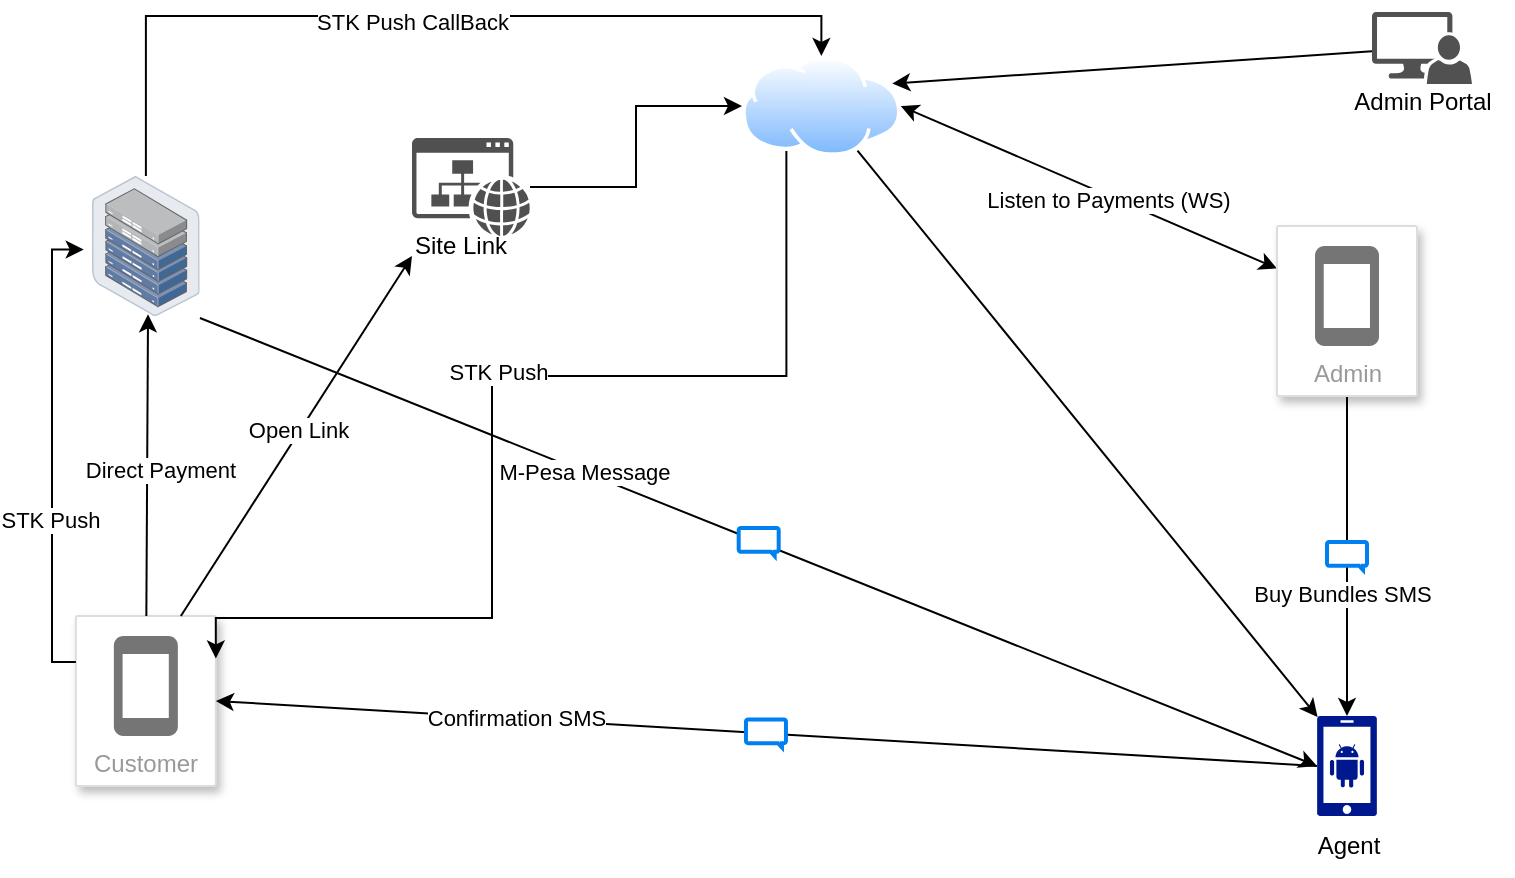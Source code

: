 <mxfile version="24.7.6">
  <diagram name="Page-1" id="izLVnv7lBoGsd2MbyICW">
    <mxGraphModel dx="765" dy="418" grid="1" gridSize="10" guides="1" tooltips="1" connect="1" arrows="1" fold="1" page="1" pageScale="1" pageWidth="850" pageHeight="1100" math="0" shadow="0">
      <root>
        <mxCell id="0" />
        <mxCell id="1" parent="0" />
        <mxCell id="lsS754e5FoWiEUBsbKIs-1" value="" style="image;aspect=fixed;perimeter=ellipsePerimeter;html=1;align=center;shadow=0;dashed=0;spacingTop=3;image=img/lib/active_directory/internet_cloud.svg;" parent="1" vertex="1">
          <mxGeometry x="385" y="40" width="79.37" height="50" as="geometry" />
        </mxCell>
        <mxCell id="lsS754e5FoWiEUBsbKIs-7" value="Customer" style="strokeColor=#dddddd;shadow=1;strokeWidth=1;rounded=1;absoluteArcSize=1;arcSize=2;labelPosition=center;verticalLabelPosition=middle;align=center;verticalAlign=bottom;spacingLeft=0;fontColor=#999999;fontSize=12;whiteSpace=wrap;spacingBottom=2;html=1;" parent="1" vertex="1">
          <mxGeometry x="51.93" y="320" width="70" height="85" as="geometry" />
        </mxCell>
        <mxCell id="lsS754e5FoWiEUBsbKIs-8" value="" style="sketch=0;dashed=0;connectable=0;html=1;fillColor=#757575;strokeColor=none;shape=mxgraph.gcp2.phone;part=1;" parent="lsS754e5FoWiEUBsbKIs-7" vertex="1">
          <mxGeometry x="0.5" width="32" height="50" relative="1" as="geometry">
            <mxPoint x="-16" y="10" as="offset" />
          </mxGeometry>
        </mxCell>
        <mxCell id="lsS754e5FoWiEUBsbKIs-20" style="rounded=0;orthogonalLoop=1;jettySize=auto;html=1;entryX=1;entryY=0.25;entryDx=0;entryDy=0;" parent="1" source="lsS754e5FoWiEUBsbKIs-11" target="lsS754e5FoWiEUBsbKIs-1" edge="1">
          <mxGeometry relative="1" as="geometry" />
        </mxCell>
        <mxCell id="lsS754e5FoWiEUBsbKIs-17" value="" style="endArrow=classic;startArrow=classic;html=1;rounded=0;entryX=0;entryY=0.25;entryDx=0;entryDy=0;exitX=1;exitY=0.5;exitDx=0;exitDy=0;" parent="1" source="lsS754e5FoWiEUBsbKIs-1" target="DG5qp-f84GWuBGF_UOD1-55" edge="1">
          <mxGeometry width="50" height="50" relative="1" as="geometry">
            <mxPoint x="400" y="190" as="sourcePoint" />
            <mxPoint x="582.5" y="142.5" as="targetPoint" />
          </mxGeometry>
        </mxCell>
        <mxCell id="DG5qp-f84GWuBGF_UOD1-77" value="Listen to Payments (WS)" style="edgeLabel;html=1;align=center;verticalAlign=middle;resizable=0;points=[];" vertex="1" connectable="0" parent="lsS754e5FoWiEUBsbKIs-17">
          <mxGeometry x="0.112" y="-2" relative="1" as="geometry">
            <mxPoint as="offset" />
          </mxGeometry>
        </mxCell>
        <mxCell id="DG5qp-f84GWuBGF_UOD1-15" value="" style="endArrow=classic;html=1;rounded=0;entryX=0.52;entryY=0.988;entryDx=0;entryDy=0;entryPerimeter=0;" edge="1" parent="1" source="lsS754e5FoWiEUBsbKIs-7" target="DG5qp-f84GWuBGF_UOD1-19">
          <mxGeometry relative="1" as="geometry">
            <mxPoint x="83.87" y="260" as="sourcePoint" />
            <mxPoint x="90" y="170" as="targetPoint" />
          </mxGeometry>
        </mxCell>
        <mxCell id="DG5qp-f84GWuBGF_UOD1-46" value="Direct Payment" style="edgeLabel;html=1;align=center;verticalAlign=middle;resizable=0;points=[];" vertex="1" connectable="0" parent="DG5qp-f84GWuBGF_UOD1-15">
          <mxGeometry x="-0.034" y="-6" relative="1" as="geometry">
            <mxPoint as="offset" />
          </mxGeometry>
        </mxCell>
        <mxCell id="DG5qp-f84GWuBGF_UOD1-71" style="edgeStyle=orthogonalEdgeStyle;rounded=0;orthogonalLoop=1;jettySize=auto;html=1;entryX=0.5;entryY=0;entryDx=0;entryDy=0;" edge="1" parent="1" source="DG5qp-f84GWuBGF_UOD1-19" target="lsS754e5FoWiEUBsbKIs-1">
          <mxGeometry relative="1" as="geometry">
            <Array as="points">
              <mxPoint x="87" y="20" />
              <mxPoint x="425" y="20" />
            </Array>
          </mxGeometry>
        </mxCell>
        <mxCell id="DG5qp-f84GWuBGF_UOD1-74" value="STK Push CallBack" style="edgeLabel;html=1;align=center;verticalAlign=middle;resizable=0;points=[];" vertex="1" connectable="0" parent="DG5qp-f84GWuBGF_UOD1-71">
          <mxGeometry x="-0.027" y="-3" relative="1" as="geometry">
            <mxPoint as="offset" />
          </mxGeometry>
        </mxCell>
        <mxCell id="DG5qp-f84GWuBGF_UOD1-19" value="" style="image;points=[];aspect=fixed;html=1;align=center;shadow=0;dashed=0;image=img/lib/allied_telesis/storage/Datacenter_Server_Half_Rack_ToR.svg;" vertex="1" parent="1">
          <mxGeometry x="60" y="100" width="53.87" height="70" as="geometry" />
        </mxCell>
        <mxCell id="DG5qp-f84GWuBGF_UOD1-23" value="" style="endArrow=classic;html=1;rounded=0;entryX=1;entryY=0.5;entryDx=0;entryDy=0;exitX=0;exitY=0.5;exitDx=0;exitDy=0;exitPerimeter=0;" edge="1" parent="1" source="lsS754e5FoWiEUBsbKIs-5" target="lsS754e5FoWiEUBsbKIs-7">
          <mxGeometry relative="1" as="geometry">
            <mxPoint x="113.87" y="219" as="sourcePoint" />
            <mxPoint x="584.87" y="386" as="targetPoint" />
          </mxGeometry>
        </mxCell>
        <mxCell id="DG5qp-f84GWuBGF_UOD1-24" value="" style="shape=mxgraph.ios7.icons.message;html=1;outlineConnect=0;verticalLabelPosition=bottom;labelBackgroundColor=#ffffff;verticalAlign=top;strokeWidth=2;strokeColor=#0080F0;shadow=0;dashed=0;" vertex="1" parent="DG5qp-f84GWuBGF_UOD1-23">
          <mxGeometry width="20" height="14" relative="1" as="geometry">
            <mxPoint x="-10" y="-7" as="offset" />
          </mxGeometry>
        </mxCell>
        <mxCell id="DG5qp-f84GWuBGF_UOD1-45" value="Confirmation SMS" style="edgeLabel;html=1;align=center;verticalAlign=middle;resizable=0;points=[];" vertex="1" connectable="0" parent="DG5qp-f84GWuBGF_UOD1-23">
          <mxGeometry x="0.509" relative="1" as="geometry">
            <mxPoint x="15" as="offset" />
          </mxGeometry>
        </mxCell>
        <mxCell id="DG5qp-f84GWuBGF_UOD1-38" value="" style="endArrow=classic;html=1;rounded=0;exitX=1.002;exitY=1.014;exitDx=0;exitDy=0;exitPerimeter=0;entryX=0;entryY=0.5;entryDx=0;entryDy=0;entryPerimeter=0;" edge="1" parent="1" source="DG5qp-f84GWuBGF_UOD1-19" target="lsS754e5FoWiEUBsbKIs-5">
          <mxGeometry relative="1" as="geometry">
            <mxPoint x="591" y="280" as="sourcePoint" />
            <mxPoint x="130" y="268" as="targetPoint" />
          </mxGeometry>
        </mxCell>
        <mxCell id="DG5qp-f84GWuBGF_UOD1-39" value="" style="shape=mxgraph.ios7.icons.message;html=1;outlineConnect=0;verticalLabelPosition=bottom;labelBackgroundColor=#ffffff;verticalAlign=top;strokeWidth=2;strokeColor=#0080F0;shadow=0;dashed=0;" vertex="1" parent="DG5qp-f84GWuBGF_UOD1-38">
          <mxGeometry width="20" height="14" relative="1" as="geometry">
            <mxPoint x="-10" y="-7" as="offset" />
          </mxGeometry>
        </mxCell>
        <mxCell id="DG5qp-f84GWuBGF_UOD1-43" value="M-Pesa Message" style="edgeLabel;html=1;align=center;verticalAlign=middle;resizable=0;points=[];" vertex="1" connectable="0" parent="DG5qp-f84GWuBGF_UOD1-38">
          <mxGeometry x="-0.312" relative="1" as="geometry">
            <mxPoint as="offset" />
          </mxGeometry>
        </mxCell>
        <mxCell id="DG5qp-f84GWuBGF_UOD1-40" value="" style="endArrow=classic;html=1;rounded=0;entryX=0.5;entryY=0;entryDx=0;entryDy=0;entryPerimeter=0;exitX=0.5;exitY=1;exitDx=0;exitDy=0;" edge="1" parent="1" source="DG5qp-f84GWuBGF_UOD1-55" target="lsS754e5FoWiEUBsbKIs-5">
          <mxGeometry relative="1" as="geometry">
            <mxPoint x="630" y="210" as="sourcePoint" />
            <mxPoint x="600" y="300" as="targetPoint" />
          </mxGeometry>
        </mxCell>
        <mxCell id="DG5qp-f84GWuBGF_UOD1-41" value="" style="shape=mxgraph.ios7.icons.message;html=1;outlineConnect=0;verticalLabelPosition=bottom;labelBackgroundColor=#ffffff;verticalAlign=top;strokeWidth=2;strokeColor=#0080F0;shadow=0;dashed=0;" vertex="1" parent="DG5qp-f84GWuBGF_UOD1-40">
          <mxGeometry width="20" height="14" relative="1" as="geometry">
            <mxPoint x="-10" y="-7" as="offset" />
          </mxGeometry>
        </mxCell>
        <mxCell id="DG5qp-f84GWuBGF_UOD1-75" value="Buy Bundles SMS" style="edgeLabel;html=1;align=center;verticalAlign=middle;resizable=0;points=[];" vertex="1" connectable="0" parent="DG5qp-f84GWuBGF_UOD1-40">
          <mxGeometry x="0.234" y="-3" relative="1" as="geometry">
            <mxPoint as="offset" />
          </mxGeometry>
        </mxCell>
        <mxCell id="DG5qp-f84GWuBGF_UOD1-48" value="" style="group" vertex="1" connectable="0" parent="1">
          <mxGeometry x="662.5" y="370" width="50" height="80" as="geometry" />
        </mxCell>
        <mxCell id="lsS754e5FoWiEUBsbKIs-5" value="" style="sketch=0;aspect=fixed;pointerEvents=1;shadow=0;dashed=0;html=1;strokeColor=none;labelPosition=center;verticalLabelPosition=bottom;verticalAlign=top;align=center;fillColor=#00188D;shape=mxgraph.mscae.enterprise.android_phone" parent="DG5qp-f84GWuBGF_UOD1-48" vertex="1">
          <mxGeometry x="10" width="30" height="50" as="geometry" />
        </mxCell>
        <mxCell id="DG5qp-f84GWuBGF_UOD1-47" value="Agent" style="text;html=1;align=center;verticalAlign=middle;resizable=0;points=[];autosize=1;strokeColor=none;fillColor=none;" vertex="1" parent="DG5qp-f84GWuBGF_UOD1-48">
          <mxGeometry y="50" width="50" height="30" as="geometry" />
        </mxCell>
        <mxCell id="DG5qp-f84GWuBGF_UOD1-54" value="" style="group" vertex="1" connectable="0" parent="1">
          <mxGeometry x="637.5" y="160" width="85" height="80" as="geometry" />
        </mxCell>
        <mxCell id="DG5qp-f84GWuBGF_UOD1-55" value="Admin" style="strokeColor=#dddddd;shadow=1;strokeWidth=1;rounded=1;absoluteArcSize=1;arcSize=2;labelPosition=center;verticalLabelPosition=middle;align=center;verticalAlign=bottom;spacingLeft=0;fontColor=#999999;fontSize=12;whiteSpace=wrap;spacingBottom=2;html=1;" vertex="1" parent="DG5qp-f84GWuBGF_UOD1-54">
          <mxGeometry x="15" y="-35" width="70" height="85" as="geometry" />
        </mxCell>
        <mxCell id="DG5qp-f84GWuBGF_UOD1-56" value="" style="sketch=0;dashed=0;connectable=0;html=1;fillColor=#757575;strokeColor=none;shape=mxgraph.gcp2.phone;part=1;" vertex="1" parent="DG5qp-f84GWuBGF_UOD1-55">
          <mxGeometry x="0.5" width="32" height="50" relative="1" as="geometry">
            <mxPoint x="-16" y="10" as="offset" />
          </mxGeometry>
        </mxCell>
        <mxCell id="DG5qp-f84GWuBGF_UOD1-58" value="" style="group" vertex="1" connectable="0" parent="1">
          <mxGeometry x="680" y="18" width="90" height="60" as="geometry" />
        </mxCell>
        <mxCell id="lsS754e5FoWiEUBsbKIs-11" value="" style="sketch=0;pointerEvents=1;shadow=0;dashed=0;html=1;strokeColor=none;labelPosition=center;verticalLabelPosition=bottom;verticalAlign=top;align=center;fillColor=#515151;shape=mxgraph.mscae.system_center.admin_console" parent="DG5qp-f84GWuBGF_UOD1-58" vertex="1">
          <mxGeometry x="20" width="50" height="36" as="geometry" />
        </mxCell>
        <mxCell id="DG5qp-f84GWuBGF_UOD1-57" value="Admin Portal" style="text;html=1;align=center;verticalAlign=middle;resizable=0;points=[];autosize=1;strokeColor=none;fillColor=none;" vertex="1" parent="DG5qp-f84GWuBGF_UOD1-58">
          <mxGeometry y="30" width="90" height="30" as="geometry" />
        </mxCell>
        <mxCell id="DG5qp-f84GWuBGF_UOD1-60" value="" style="group" vertex="1" connectable="0" parent="1">
          <mxGeometry x="209" y="81" width="70" height="69" as="geometry" />
        </mxCell>
        <mxCell id="DG5qp-f84GWuBGF_UOD1-62" value="" style="group" vertex="1" connectable="0" parent="DG5qp-f84GWuBGF_UOD1-60">
          <mxGeometry width="70" height="69" as="geometry" />
        </mxCell>
        <mxCell id="DG5qp-f84GWuBGF_UOD1-63" value="" style="group" vertex="1" connectable="0" parent="DG5qp-f84GWuBGF_UOD1-62">
          <mxGeometry width="70" height="69" as="geometry" />
        </mxCell>
        <mxCell id="lsS754e5FoWiEUBsbKIs-2" value="" style="sketch=0;pointerEvents=1;shadow=0;dashed=0;html=1;strokeColor=none;fillColor=#505050;labelPosition=center;verticalLabelPosition=bottom;verticalAlign=top;outlineConnect=0;align=center;shape=mxgraph.office.concepts.website;" parent="DG5qp-f84GWuBGF_UOD1-63" vertex="1">
          <mxGeometry x="11" width="59" height="49" as="geometry" />
        </mxCell>
        <mxCell id="DG5qp-f84GWuBGF_UOD1-59" value="Site Link" style="text;html=1;align=center;verticalAlign=middle;resizable=0;points=[];autosize=1;strokeColor=none;fillColor=none;" vertex="1" parent="DG5qp-f84GWuBGF_UOD1-63">
          <mxGeometry y="39" width="70" height="30" as="geometry" />
        </mxCell>
        <mxCell id="DG5qp-f84GWuBGF_UOD1-64" style="rounded=0;orthogonalLoop=1;jettySize=auto;html=1;exitX=0.75;exitY=0;exitDx=0;exitDy=0;entryX=0.157;entryY=0.667;entryDx=0;entryDy=0;entryPerimeter=0;" edge="1" parent="1" source="lsS754e5FoWiEUBsbKIs-7" target="DG5qp-f84GWuBGF_UOD1-59">
          <mxGeometry relative="1" as="geometry" />
        </mxCell>
        <mxCell id="DG5qp-f84GWuBGF_UOD1-66" value="Open Link" style="edgeLabel;html=1;align=center;verticalAlign=middle;resizable=0;points=[];" vertex="1" connectable="0" parent="DG5qp-f84GWuBGF_UOD1-64">
          <mxGeometry x="0.029" y="1" relative="1" as="geometry">
            <mxPoint as="offset" />
          </mxGeometry>
        </mxCell>
        <mxCell id="DG5qp-f84GWuBGF_UOD1-65" value="" style="edgeStyle=orthogonalEdgeStyle;rounded=0;orthogonalLoop=1;jettySize=auto;html=1;" edge="1" parent="1" source="lsS754e5FoWiEUBsbKIs-2" target="lsS754e5FoWiEUBsbKIs-1">
          <mxGeometry relative="1" as="geometry" />
        </mxCell>
        <mxCell id="DG5qp-f84GWuBGF_UOD1-69" style="edgeStyle=orthogonalEdgeStyle;rounded=0;orthogonalLoop=1;jettySize=auto;html=1;exitX=0.25;exitY=1;exitDx=0;exitDy=0;entryX=1;entryY=0.25;entryDx=0;entryDy=0;" edge="1" parent="1" source="lsS754e5FoWiEUBsbKIs-1" target="lsS754e5FoWiEUBsbKIs-7">
          <mxGeometry relative="1" as="geometry">
            <mxPoint x="525" y="150" as="sourcePoint" />
            <mxPoint x="270" y="405" as="targetPoint" />
            <Array as="points">
              <mxPoint x="408" y="200" />
              <mxPoint x="260" y="200" />
              <mxPoint x="260" y="321" />
            </Array>
          </mxGeometry>
        </mxCell>
        <mxCell id="DG5qp-f84GWuBGF_UOD1-73" value="STK Push" style="edgeLabel;html=1;align=center;verticalAlign=middle;resizable=0;points=[];" vertex="1" connectable="0" parent="DG5qp-f84GWuBGF_UOD1-69">
          <mxGeometry x="-0.045" y="-2" relative="1" as="geometry">
            <mxPoint as="offset" />
          </mxGeometry>
        </mxCell>
        <mxCell id="DG5qp-f84GWuBGF_UOD1-70" style="rounded=0;orthogonalLoop=1;jettySize=auto;html=1;entryX=0.01;entryY=0.01;entryDx=0;entryDy=0;entryPerimeter=0;" edge="1" parent="1" source="lsS754e5FoWiEUBsbKIs-1" target="lsS754e5FoWiEUBsbKIs-5">
          <mxGeometry relative="1" as="geometry" />
        </mxCell>
        <mxCell id="DG5qp-f84GWuBGF_UOD1-78" style="edgeStyle=orthogonalEdgeStyle;rounded=0;orthogonalLoop=1;jettySize=auto;html=1;entryX=-0.077;entryY=0.525;entryDx=0;entryDy=0;entryPerimeter=0;" edge="1" parent="1" source="lsS754e5FoWiEUBsbKIs-7" target="DG5qp-f84GWuBGF_UOD1-19">
          <mxGeometry relative="1" as="geometry">
            <Array as="points">
              <mxPoint x="40" y="343" />
              <mxPoint x="40" y="137" />
            </Array>
          </mxGeometry>
        </mxCell>
        <mxCell id="DG5qp-f84GWuBGF_UOD1-80" value="STK Push" style="edgeLabel;html=1;align=center;verticalAlign=middle;resizable=0;points=[];" vertex="1" connectable="0" parent="DG5qp-f84GWuBGF_UOD1-78">
          <mxGeometry x="-0.285" y="1" relative="1" as="geometry">
            <mxPoint as="offset" />
          </mxGeometry>
        </mxCell>
      </root>
    </mxGraphModel>
  </diagram>
</mxfile>
